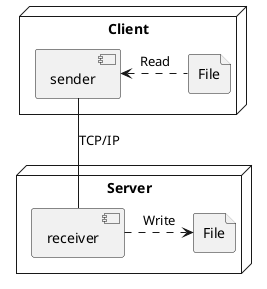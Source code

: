@startuml
node Client as cli {
	component sender
	file "File" as f1
}
node Server as srv {
	component receiver
	file "File" as f2
}

sender <. f1 : Read
receiver .> f2 : Write

sender -- receiver : TCP/IP
@enduml
